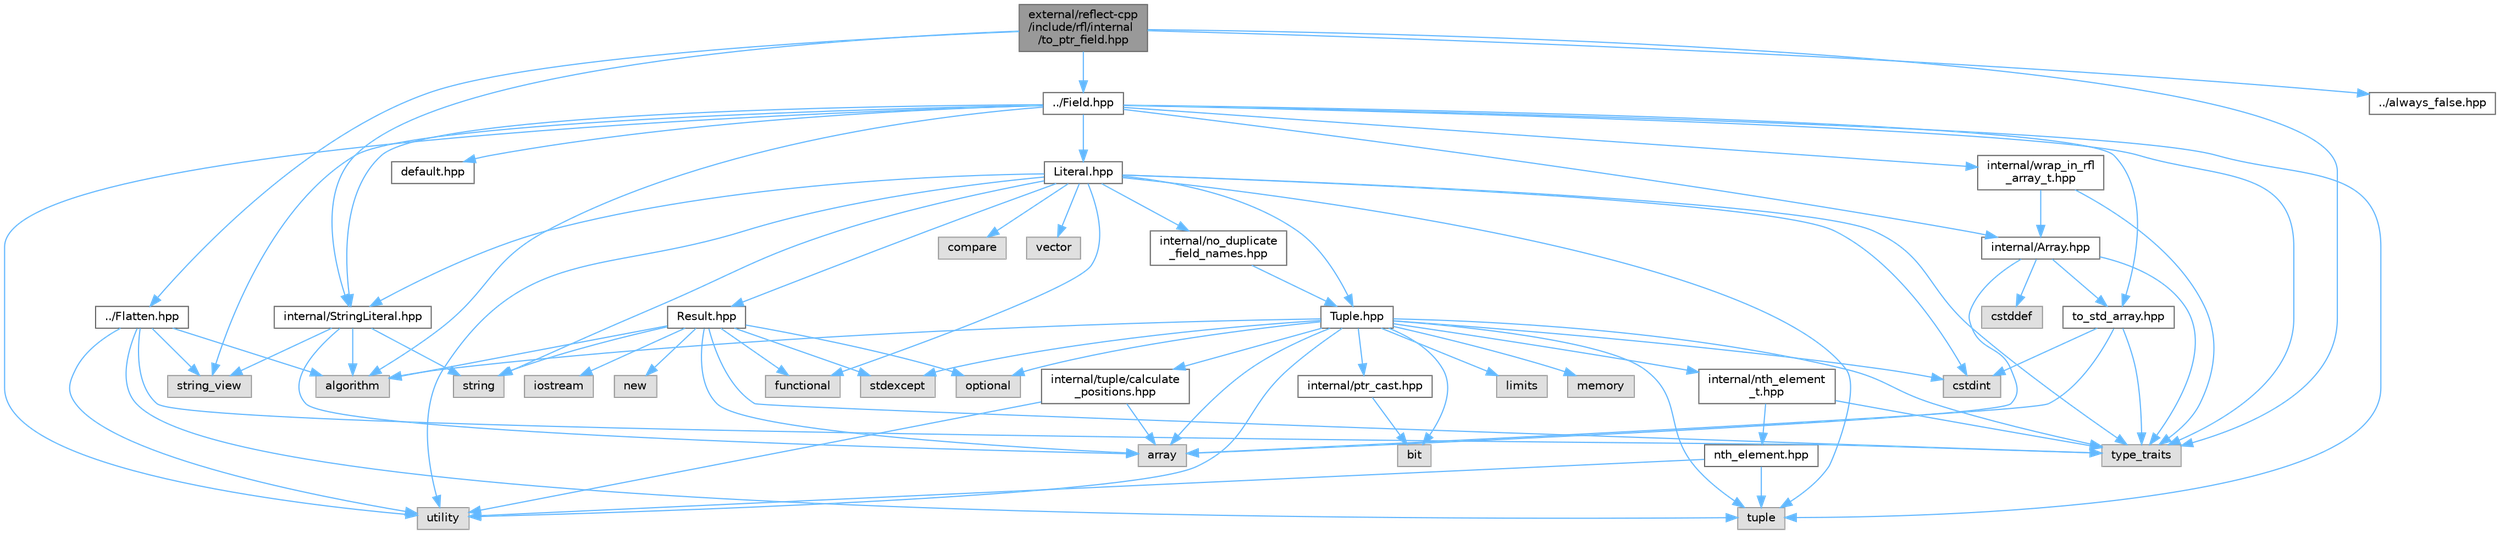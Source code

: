 digraph "external/reflect-cpp/include/rfl/internal/to_ptr_field.hpp"
{
 // LATEX_PDF_SIZE
  bgcolor="transparent";
  edge [fontname=Helvetica,fontsize=10,labelfontname=Helvetica,labelfontsize=10];
  node [fontname=Helvetica,fontsize=10,shape=box,height=0.2,width=0.4];
  Node1 [id="Node000001",label="external/reflect-cpp\l/include/rfl/internal\l/to_ptr_field.hpp",height=0.2,width=0.4,color="gray40", fillcolor="grey60", style="filled", fontcolor="black",tooltip=" "];
  Node1 -> Node2 [id="edge78_Node000001_Node000002",color="steelblue1",style="solid",tooltip=" "];
  Node2 [id="Node000002",label="type_traits",height=0.2,width=0.4,color="grey60", fillcolor="#E0E0E0", style="filled",tooltip=" "];
  Node1 -> Node3 [id="edge79_Node000001_Node000003",color="steelblue1",style="solid",tooltip=" "];
  Node3 [id="Node000003",label="../Field.hpp",height=0.2,width=0.4,color="grey40", fillcolor="white", style="filled",URL="$_field_8hpp.html",tooltip=" "];
  Node3 -> Node4 [id="edge80_Node000003_Node000004",color="steelblue1",style="solid",tooltip=" "];
  Node4 [id="Node000004",label="algorithm",height=0.2,width=0.4,color="grey60", fillcolor="#E0E0E0", style="filled",tooltip=" "];
  Node3 -> Node5 [id="edge81_Node000003_Node000005",color="steelblue1",style="solid",tooltip=" "];
  Node5 [id="Node000005",label="string_view",height=0.2,width=0.4,color="grey60", fillcolor="#E0E0E0", style="filled",tooltip=" "];
  Node3 -> Node6 [id="edge82_Node000003_Node000006",color="steelblue1",style="solid",tooltip=" "];
  Node6 [id="Node000006",label="tuple",height=0.2,width=0.4,color="grey60", fillcolor="#E0E0E0", style="filled",tooltip=" "];
  Node3 -> Node2 [id="edge83_Node000003_Node000002",color="steelblue1",style="solid",tooltip=" "];
  Node3 -> Node7 [id="edge84_Node000003_Node000007",color="steelblue1",style="solid",tooltip=" "];
  Node7 [id="Node000007",label="utility",height=0.2,width=0.4,color="grey60", fillcolor="#E0E0E0", style="filled",tooltip=" "];
  Node3 -> Node8 [id="edge85_Node000003_Node000008",color="steelblue1",style="solid",tooltip=" "];
  Node8 [id="Node000008",label="Literal.hpp",height=0.2,width=0.4,color="grey40", fillcolor="white", style="filled",URL="$_literal_8hpp.html",tooltip=" "];
  Node8 -> Node9 [id="edge86_Node000008_Node000009",color="steelblue1",style="solid",tooltip=" "];
  Node9 [id="Node000009",label="compare",height=0.2,width=0.4,color="grey60", fillcolor="#E0E0E0", style="filled",tooltip=" "];
  Node8 -> Node10 [id="edge87_Node000008_Node000010",color="steelblue1",style="solid",tooltip=" "];
  Node10 [id="Node000010",label="cstdint",height=0.2,width=0.4,color="grey60", fillcolor="#E0E0E0", style="filled",tooltip=" "];
  Node8 -> Node11 [id="edge88_Node000008_Node000011",color="steelblue1",style="solid",tooltip=" "];
  Node11 [id="Node000011",label="functional",height=0.2,width=0.4,color="grey60", fillcolor="#E0E0E0", style="filled",tooltip=" "];
  Node8 -> Node12 [id="edge89_Node000008_Node000012",color="steelblue1",style="solid",tooltip=" "];
  Node12 [id="Node000012",label="string",height=0.2,width=0.4,color="grey60", fillcolor="#E0E0E0", style="filled",tooltip=" "];
  Node8 -> Node6 [id="edge90_Node000008_Node000006",color="steelblue1",style="solid",tooltip=" "];
  Node8 -> Node2 [id="edge91_Node000008_Node000002",color="steelblue1",style="solid",tooltip=" "];
  Node8 -> Node7 [id="edge92_Node000008_Node000007",color="steelblue1",style="solid",tooltip=" "];
  Node8 -> Node13 [id="edge93_Node000008_Node000013",color="steelblue1",style="solid",tooltip=" "];
  Node13 [id="Node000013",label="vector",height=0.2,width=0.4,color="grey60", fillcolor="#E0E0E0", style="filled",tooltip=" "];
  Node8 -> Node14 [id="edge94_Node000008_Node000014",color="steelblue1",style="solid",tooltip=" "];
  Node14 [id="Node000014",label="Result.hpp",height=0.2,width=0.4,color="grey40", fillcolor="white", style="filled",URL="$_result_8hpp.html",tooltip=" "];
  Node14 -> Node4 [id="edge95_Node000014_Node000004",color="steelblue1",style="solid",tooltip=" "];
  Node14 -> Node15 [id="edge96_Node000014_Node000015",color="steelblue1",style="solid",tooltip=" "];
  Node15 [id="Node000015",label="array",height=0.2,width=0.4,color="grey60", fillcolor="#E0E0E0", style="filled",tooltip=" "];
  Node14 -> Node11 [id="edge97_Node000014_Node000011",color="steelblue1",style="solid",tooltip=" "];
  Node14 -> Node16 [id="edge98_Node000014_Node000016",color="steelblue1",style="solid",tooltip=" "];
  Node16 [id="Node000016",label="iostream",height=0.2,width=0.4,color="grey60", fillcolor="#E0E0E0", style="filled",tooltip=" "];
  Node14 -> Node17 [id="edge99_Node000014_Node000017",color="steelblue1",style="solid",tooltip=" "];
  Node17 [id="Node000017",label="new",height=0.2,width=0.4,color="grey60", fillcolor="#E0E0E0", style="filled",tooltip=" "];
  Node14 -> Node18 [id="edge100_Node000014_Node000018",color="steelblue1",style="solid",tooltip=" "];
  Node18 [id="Node000018",label="optional",height=0.2,width=0.4,color="grey60", fillcolor="#E0E0E0", style="filled",tooltip=" "];
  Node14 -> Node19 [id="edge101_Node000014_Node000019",color="steelblue1",style="solid",tooltip=" "];
  Node19 [id="Node000019",label="stdexcept",height=0.2,width=0.4,color="grey60", fillcolor="#E0E0E0", style="filled",tooltip=" "];
  Node14 -> Node12 [id="edge102_Node000014_Node000012",color="steelblue1",style="solid",tooltip=" "];
  Node14 -> Node2 [id="edge103_Node000014_Node000002",color="steelblue1",style="solid",tooltip=" "];
  Node8 -> Node20 [id="edge104_Node000008_Node000020",color="steelblue1",style="solid",tooltip=" "];
  Node20 [id="Node000020",label="Tuple.hpp",height=0.2,width=0.4,color="grey40", fillcolor="white", style="filled",URL="$_tuple_8hpp.html",tooltip=" "];
  Node20 -> Node4 [id="edge105_Node000020_Node000004",color="steelblue1",style="solid",tooltip=" "];
  Node20 -> Node15 [id="edge106_Node000020_Node000015",color="steelblue1",style="solid",tooltip=" "];
  Node20 -> Node21 [id="edge107_Node000020_Node000021",color="steelblue1",style="solid",tooltip=" "];
  Node21 [id="Node000021",label="bit",height=0.2,width=0.4,color="grey60", fillcolor="#E0E0E0", style="filled",tooltip=" "];
  Node20 -> Node10 [id="edge108_Node000020_Node000010",color="steelblue1",style="solid",tooltip=" "];
  Node20 -> Node22 [id="edge109_Node000020_Node000022",color="steelblue1",style="solid",tooltip=" "];
  Node22 [id="Node000022",label="limits",height=0.2,width=0.4,color="grey60", fillcolor="#E0E0E0", style="filled",tooltip=" "];
  Node20 -> Node23 [id="edge110_Node000020_Node000023",color="steelblue1",style="solid",tooltip=" "];
  Node23 [id="Node000023",label="memory",height=0.2,width=0.4,color="grey60", fillcolor="#E0E0E0", style="filled",tooltip=" "];
  Node20 -> Node18 [id="edge111_Node000020_Node000018",color="steelblue1",style="solid",tooltip=" "];
  Node20 -> Node19 [id="edge112_Node000020_Node000019",color="steelblue1",style="solid",tooltip=" "];
  Node20 -> Node6 [id="edge113_Node000020_Node000006",color="steelblue1",style="solid",tooltip=" "];
  Node20 -> Node2 [id="edge114_Node000020_Node000002",color="steelblue1",style="solid",tooltip=" "];
  Node20 -> Node7 [id="edge115_Node000020_Node000007",color="steelblue1",style="solid",tooltip=" "];
  Node20 -> Node24 [id="edge116_Node000020_Node000024",color="steelblue1",style="solid",tooltip=" "];
  Node24 [id="Node000024",label="internal/nth_element\l_t.hpp",height=0.2,width=0.4,color="grey40", fillcolor="white", style="filled",URL="$nth__element__t_8hpp.html",tooltip=" "];
  Node24 -> Node2 [id="edge117_Node000024_Node000002",color="steelblue1",style="solid",tooltip=" "];
  Node24 -> Node25 [id="edge118_Node000024_Node000025",color="steelblue1",style="solid",tooltip=" "];
  Node25 [id="Node000025",label="nth_element.hpp",height=0.2,width=0.4,color="grey40", fillcolor="white", style="filled",URL="$nth__element_8hpp.html",tooltip=" "];
  Node25 -> Node6 [id="edge119_Node000025_Node000006",color="steelblue1",style="solid",tooltip=" "];
  Node25 -> Node7 [id="edge120_Node000025_Node000007",color="steelblue1",style="solid",tooltip=" "];
  Node20 -> Node26 [id="edge121_Node000020_Node000026",color="steelblue1",style="solid",tooltip=" "];
  Node26 [id="Node000026",label="internal/ptr_cast.hpp",height=0.2,width=0.4,color="grey40", fillcolor="white", style="filled",URL="$ptr__cast_8hpp.html",tooltip=" "];
  Node26 -> Node21 [id="edge122_Node000026_Node000021",color="steelblue1",style="solid",tooltip=" "];
  Node20 -> Node27 [id="edge123_Node000020_Node000027",color="steelblue1",style="solid",tooltip=" "];
  Node27 [id="Node000027",label="internal/tuple/calculate\l_positions.hpp",height=0.2,width=0.4,color="grey40", fillcolor="white", style="filled",URL="$calculate__positions_8hpp.html",tooltip=" "];
  Node27 -> Node15 [id="edge124_Node000027_Node000015",color="steelblue1",style="solid",tooltip=" "];
  Node27 -> Node7 [id="edge125_Node000027_Node000007",color="steelblue1",style="solid",tooltip=" "];
  Node8 -> Node28 [id="edge126_Node000008_Node000028",color="steelblue1",style="solid",tooltip=" "];
  Node28 [id="Node000028",label="internal/StringLiteral.hpp",height=0.2,width=0.4,color="grey40", fillcolor="white", style="filled",URL="$_string_literal_8hpp.html",tooltip=" "];
  Node28 -> Node4 [id="edge127_Node000028_Node000004",color="steelblue1",style="solid",tooltip=" "];
  Node28 -> Node15 [id="edge128_Node000028_Node000015",color="steelblue1",style="solid",tooltip=" "];
  Node28 -> Node12 [id="edge129_Node000028_Node000012",color="steelblue1",style="solid",tooltip=" "];
  Node28 -> Node5 [id="edge130_Node000028_Node000005",color="steelblue1",style="solid",tooltip=" "];
  Node8 -> Node29 [id="edge131_Node000008_Node000029",color="steelblue1",style="solid",tooltip=" "];
  Node29 [id="Node000029",label="internal/no_duplicate\l_field_names.hpp",height=0.2,width=0.4,color="grey40", fillcolor="white", style="filled",URL="$no__duplicate__field__names_8hpp.html",tooltip=" "];
  Node29 -> Node20 [id="edge132_Node000029_Node000020",color="steelblue1",style="solid",tooltip=" "];
  Node3 -> Node30 [id="edge133_Node000003_Node000030",color="steelblue1",style="solid",tooltip=" "];
  Node30 [id="Node000030",label="default.hpp",height=0.2,width=0.4,color="grey40", fillcolor="white", style="filled",URL="$default_8hpp.html",tooltip=" "];
  Node3 -> Node31 [id="edge134_Node000003_Node000031",color="steelblue1",style="solid",tooltip=" "];
  Node31 [id="Node000031",label="internal/Array.hpp",height=0.2,width=0.4,color="grey40", fillcolor="white", style="filled",URL="$_array_8hpp.html",tooltip=" "];
  Node31 -> Node15 [id="edge135_Node000031_Node000015",color="steelblue1",style="solid",tooltip=" "];
  Node31 -> Node32 [id="edge136_Node000031_Node000032",color="steelblue1",style="solid",tooltip=" "];
  Node32 [id="Node000032",label="cstddef",height=0.2,width=0.4,color="grey60", fillcolor="#E0E0E0", style="filled",tooltip=" "];
  Node31 -> Node2 [id="edge137_Node000031_Node000002",color="steelblue1",style="solid",tooltip=" "];
  Node31 -> Node33 [id="edge138_Node000031_Node000033",color="steelblue1",style="solid",tooltip=" "];
  Node33 [id="Node000033",label="to_std_array.hpp",height=0.2,width=0.4,color="grey40", fillcolor="white", style="filled",URL="$to__std__array_8hpp.html",tooltip=" "];
  Node33 -> Node15 [id="edge139_Node000033_Node000015",color="steelblue1",style="solid",tooltip=" "];
  Node33 -> Node10 [id="edge140_Node000033_Node000010",color="steelblue1",style="solid",tooltip=" "];
  Node33 -> Node2 [id="edge141_Node000033_Node000002",color="steelblue1",style="solid",tooltip=" "];
  Node3 -> Node28 [id="edge142_Node000003_Node000028",color="steelblue1",style="solid",tooltip=" "];
  Node3 -> Node33 [id="edge143_Node000003_Node000033",color="steelblue1",style="solid",tooltip=" "];
  Node3 -> Node34 [id="edge144_Node000003_Node000034",color="steelblue1",style="solid",tooltip=" "];
  Node34 [id="Node000034",label="internal/wrap_in_rfl\l_array_t.hpp",height=0.2,width=0.4,color="grey40", fillcolor="white", style="filled",URL="$wrap__in__rfl__array__t_8hpp.html",tooltip=" "];
  Node34 -> Node2 [id="edge145_Node000034_Node000002",color="steelblue1",style="solid",tooltip=" "];
  Node34 -> Node31 [id="edge146_Node000034_Node000031",color="steelblue1",style="solid",tooltip=" "];
  Node1 -> Node35 [id="edge147_Node000001_Node000035",color="steelblue1",style="solid",tooltip=" "];
  Node35 [id="Node000035",label="../Flatten.hpp",height=0.2,width=0.4,color="grey40", fillcolor="white", style="filled",URL="$_flatten_8hpp.html",tooltip=" "];
  Node35 -> Node4 [id="edge148_Node000035_Node000004",color="steelblue1",style="solid",tooltip=" "];
  Node35 -> Node5 [id="edge149_Node000035_Node000005",color="steelblue1",style="solid",tooltip=" "];
  Node35 -> Node6 [id="edge150_Node000035_Node000006",color="steelblue1",style="solid",tooltip=" "];
  Node35 -> Node2 [id="edge151_Node000035_Node000002",color="steelblue1",style="solid",tooltip=" "];
  Node35 -> Node7 [id="edge152_Node000035_Node000007",color="steelblue1",style="solid",tooltip=" "];
  Node1 -> Node36 [id="edge153_Node000001_Node000036",color="steelblue1",style="solid",tooltip=" "];
  Node36 [id="Node000036",label="../always_false.hpp",height=0.2,width=0.4,color="grey40", fillcolor="white", style="filled",URL="$always__false_8hpp.html",tooltip=" "];
  Node1 -> Node28 [id="edge154_Node000001_Node000028",color="steelblue1",style="solid",tooltip=" "];
}
